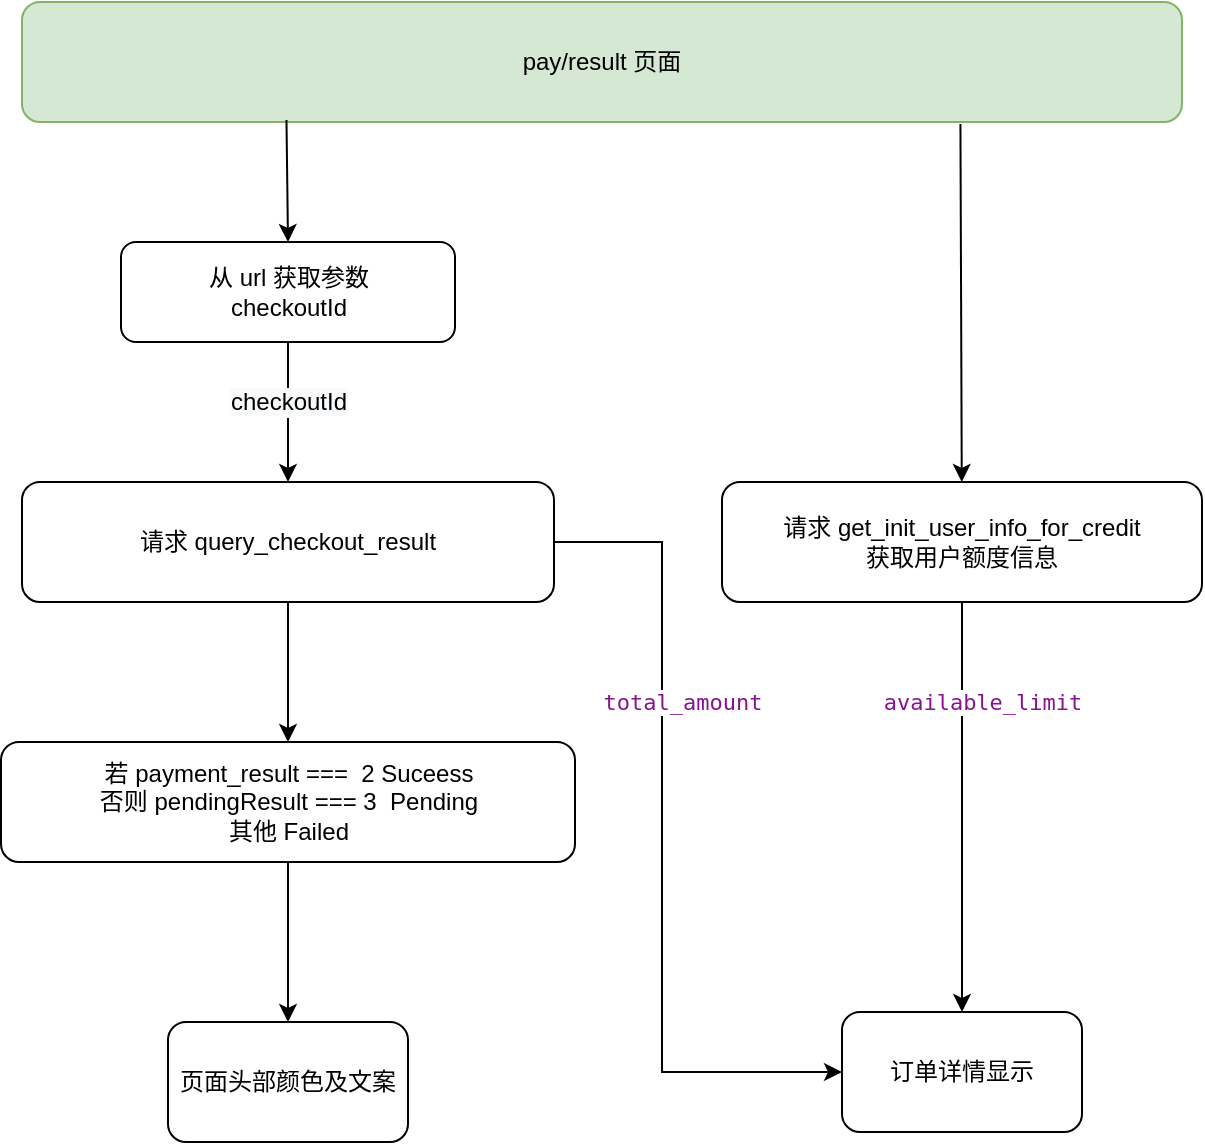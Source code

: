 <mxfile version="14.4.2" type="github">
  <diagram id="4HiMhGcZQaliQxNOeI3F" name="Page-1">
    <mxGraphModel dx="1426" dy="714" grid="1" gridSize="10" guides="1" tooltips="1" connect="1" arrows="1" fold="1" page="1" pageScale="1" pageWidth="827" pageHeight="1169" math="0" shadow="0">
      <root>
        <mxCell id="0" />
        <mxCell id="1" parent="0" />
        <mxCell id="Vl3lxAGDovh7Id1LVVsq-1" value="pay/result 页面" style="rounded=1;whiteSpace=wrap;html=1;fillColor=#d5e8d4;strokeColor=#82b366;" parent="1" vertex="1">
          <mxGeometry x="120" y="50" width="580" height="60" as="geometry" />
        </mxCell>
        <mxCell id="Vl3lxAGDovh7Id1LVVsq-35" style="edgeStyle=orthogonalEdgeStyle;rounded=0;orthogonalLoop=1;jettySize=auto;html=1;exitX=0.5;exitY=1;exitDx=0;exitDy=0;" parent="1" source="Vl3lxAGDovh7Id1LVVsq-2" target="Vl3lxAGDovh7Id1LVVsq-8" edge="1">
          <mxGeometry relative="1" as="geometry" />
        </mxCell>
        <mxCell id="Vl3lxAGDovh7Id1LVVsq-39" value="&lt;span style=&quot;font-size: 12px ; background-color: rgb(248 , 249 , 250)&quot;&gt;checkoutId&lt;/span&gt;" style="edgeLabel;html=1;align=center;verticalAlign=middle;resizable=0;points=[];" parent="Vl3lxAGDovh7Id1LVVsq-35" vertex="1" connectable="0">
          <mxGeometry x="0.029" y="-2" relative="1" as="geometry">
            <mxPoint x="2" y="-6" as="offset" />
          </mxGeometry>
        </mxCell>
        <mxCell id="Vl3lxAGDovh7Id1LVVsq-2" value="从 url 获取参数&lt;br&gt;checkoutId" style="whiteSpace=wrap;html=1;rounded=1;" parent="1" vertex="1">
          <mxGeometry x="169.5" y="170" width="167" height="50" as="geometry" />
        </mxCell>
        <mxCell id="Vl3lxAGDovh7Id1LVVsq-13" value="" style="edgeStyle=orthogonalEdgeStyle;rounded=0;orthogonalLoop=1;jettySize=auto;html=1;" parent="1" source="Vl3lxAGDovh7Id1LVVsq-8" target="Vl3lxAGDovh7Id1LVVsq-12" edge="1">
          <mxGeometry relative="1" as="geometry" />
        </mxCell>
        <mxCell id="Vl3lxAGDovh7Id1LVVsq-28" style="edgeStyle=orthogonalEdgeStyle;rounded=0;orthogonalLoop=1;jettySize=auto;html=1;exitX=1;exitY=0.5;exitDx=0;exitDy=0;entryX=0;entryY=0.5;entryDx=0;entryDy=0;" parent="1" source="Vl3lxAGDovh7Id1LVVsq-8" target="Vl3lxAGDovh7Id1LVVsq-23" edge="1">
          <mxGeometry relative="1" as="geometry">
            <Array as="points">
              <mxPoint x="440" y="320" />
              <mxPoint x="440" y="585" />
            </Array>
          </mxGeometry>
        </mxCell>
        <mxCell id="Vl3lxAGDovh7Id1LVVsq-30" value="&lt;span style=&quot;color: rgb(136 , 19 , 145) ; font-family: &amp;#34;menlo&amp;#34; , monospace ; text-align: left&quot;&gt;total_amount&lt;/span&gt;" style="edgeLabel;html=1;align=center;verticalAlign=middle;resizable=0;points=[];" parent="Vl3lxAGDovh7Id1LVVsq-28" vertex="1" connectable="0">
          <mxGeometry x="-0.198" relative="1" as="geometry">
            <mxPoint x="10" y="-30" as="offset" />
          </mxGeometry>
        </mxCell>
        <mxCell id="Vl3lxAGDovh7Id1LVVsq-8" value="请求 query_checkout_result" style="whiteSpace=wrap;html=1;rounded=1;" parent="1" vertex="1">
          <mxGeometry x="120" y="290" width="266" height="60" as="geometry" />
        </mxCell>
        <mxCell id="Vl3lxAGDovh7Id1LVVsq-29" style="edgeStyle=orthogonalEdgeStyle;rounded=0;orthogonalLoop=1;jettySize=auto;html=1;exitX=0.5;exitY=1;exitDx=0;exitDy=0;" parent="1" source="Vl3lxAGDovh7Id1LVVsq-11" target="Vl3lxAGDovh7Id1LVVsq-23" edge="1">
          <mxGeometry relative="1" as="geometry" />
        </mxCell>
        <mxCell id="Vl3lxAGDovh7Id1LVVsq-31" value="&lt;span style=&quot;color: rgb(136 , 19 , 145) ; font-family: &amp;#34;menlo&amp;#34; , monospace ; text-align: left&quot;&gt;available_limit&lt;/span&gt;" style="edgeLabel;html=1;align=center;verticalAlign=middle;resizable=0;points=[];" parent="Vl3lxAGDovh7Id1LVVsq-29" vertex="1" connectable="0">
          <mxGeometry x="-0.72" y="2" relative="1" as="geometry">
            <mxPoint x="8" y="21" as="offset" />
          </mxGeometry>
        </mxCell>
        <mxCell id="Vl3lxAGDovh7Id1LVVsq-11" value="请求 get_init_user_info_for_credit&lt;br&gt;获取用户额度信息" style="rounded=1;whiteSpace=wrap;html=1;" parent="1" vertex="1">
          <mxGeometry x="470" y="290" width="240" height="60" as="geometry" />
        </mxCell>
        <mxCell id="Vl3lxAGDovh7Id1LVVsq-26" style="edgeStyle=orthogonalEdgeStyle;rounded=0;orthogonalLoop=1;jettySize=auto;html=1;exitX=0.5;exitY=1;exitDx=0;exitDy=0;entryX=0.5;entryY=0;entryDx=0;entryDy=0;" parent="1" source="Vl3lxAGDovh7Id1LVVsq-12" target="Vl3lxAGDovh7Id1LVVsq-19" edge="1">
          <mxGeometry relative="1" as="geometry" />
        </mxCell>
        <mxCell id="Vl3lxAGDovh7Id1LVVsq-12" value="若 payment_result ===&amp;nbsp; 2 Suceess&lt;br&gt;否则 pendingResult === 3&amp;nbsp; Pending&lt;br&gt;其他 Failed" style="whiteSpace=wrap;html=1;rounded=1;" parent="1" vertex="1">
          <mxGeometry x="109.5" y="420" width="287" height="60" as="geometry" />
        </mxCell>
        <mxCell id="Vl3lxAGDovh7Id1LVVsq-19" value="页面头部颜色及文案" style="rounded=1;whiteSpace=wrap;html=1;" parent="1" vertex="1">
          <mxGeometry x="193" y="560" width="120" height="60" as="geometry" />
        </mxCell>
        <mxCell id="Vl3lxAGDovh7Id1LVVsq-23" value="订单详情显示" style="whiteSpace=wrap;html=1;rounded=1;" parent="1" vertex="1">
          <mxGeometry x="530" y="555" width="120" height="60" as="geometry" />
        </mxCell>
        <mxCell id="Vl3lxAGDovh7Id1LVVsq-37" value="" style="endArrow=classic;html=1;exitX=0.228;exitY=0.983;exitDx=0;exitDy=0;exitPerimeter=0;entryX=0.5;entryY=0;entryDx=0;entryDy=0;" parent="1" source="Vl3lxAGDovh7Id1LVVsq-1" target="Vl3lxAGDovh7Id1LVVsq-2" edge="1">
          <mxGeometry width="50" height="50" relative="1" as="geometry">
            <mxPoint x="240" y="170" as="sourcePoint" />
            <mxPoint x="310" y="150" as="targetPoint" />
          </mxGeometry>
        </mxCell>
        <mxCell id="Vl3lxAGDovh7Id1LVVsq-41" value="" style="endArrow=classic;html=1;exitX=0.809;exitY=1.017;exitDx=0;exitDy=0;exitPerimeter=0;" parent="1" source="Vl3lxAGDovh7Id1LVVsq-1" target="Vl3lxAGDovh7Id1LVVsq-11" edge="1">
          <mxGeometry width="50" height="50" relative="1" as="geometry">
            <mxPoint x="390" y="460" as="sourcePoint" />
            <mxPoint x="440" y="410" as="targetPoint" />
          </mxGeometry>
        </mxCell>
      </root>
    </mxGraphModel>
  </diagram>
</mxfile>
